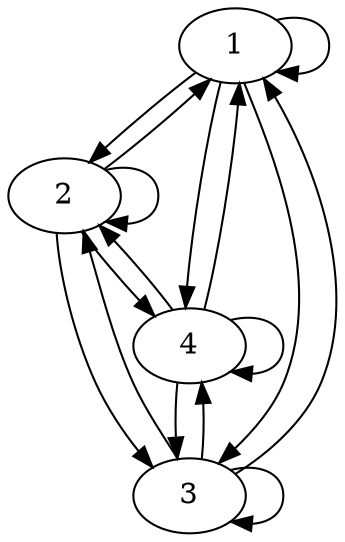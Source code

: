 digraph G {
center = 1;
size="10,10";
1;
2;
3;
4;
1 -> 1 ;
1 -> 2 ;
1 -> 3 ;
1 -> 4 ;
2 -> 1 ;
2 -> 2 ;
2 -> 3 ;
2 -> 4 ;
3 -> 1 ;
3 -> 2 ;
3 -> 3 ;
3 -> 4 ;
4 -> 1 ;
4 -> 2 ;
4 -> 3 ;
4 -> 4 ;
}